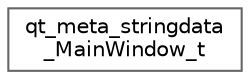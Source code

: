 digraph "Graphical Class Hierarchy"
{
 // LATEX_PDF_SIZE
  bgcolor="transparent";
  edge [fontname=Helvetica,fontsize=10,labelfontname=Helvetica,labelfontsize=10];
  node [fontname=Helvetica,fontsize=10,shape=box,height=0.2,width=0.4];
  rankdir="LR";
  Node0 [id="Node000000",label="qt_meta_stringdata\l_MainWindow_t",height=0.2,width=0.4,color="grey40", fillcolor="white", style="filled",URL="$structqt__meta__stringdata__MainWindow__t.html",tooltip=" "];
}
